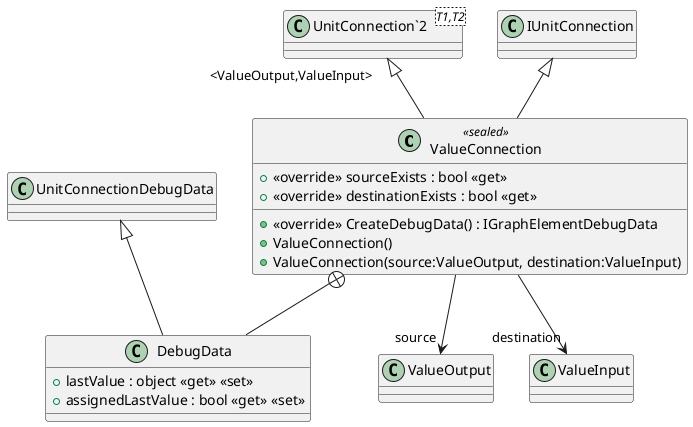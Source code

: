 @startuml
class ValueConnection <<sealed>> {
    + <<override>> CreateDebugData() : IGraphElementDebugData
    + ValueConnection()
    + ValueConnection(source:ValueOutput, destination:ValueInput)
    + <<override>> sourceExists : bool <<get>>
    + <<override>> destinationExists : bool <<get>>
}
class "UnitConnection`2"<T1,T2> {
}
class DebugData {
    + lastValue : object <<get>> <<set>>
    + assignedLastValue : bool <<get>> <<set>>
}
"UnitConnection`2" "<ValueOutput,ValueInput>" <|-- ValueConnection
IUnitConnection <|-- ValueConnection
ValueConnection --> "source" ValueOutput
ValueConnection --> "destination" ValueInput
ValueConnection +-- DebugData
UnitConnectionDebugData <|-- DebugData
@enduml
